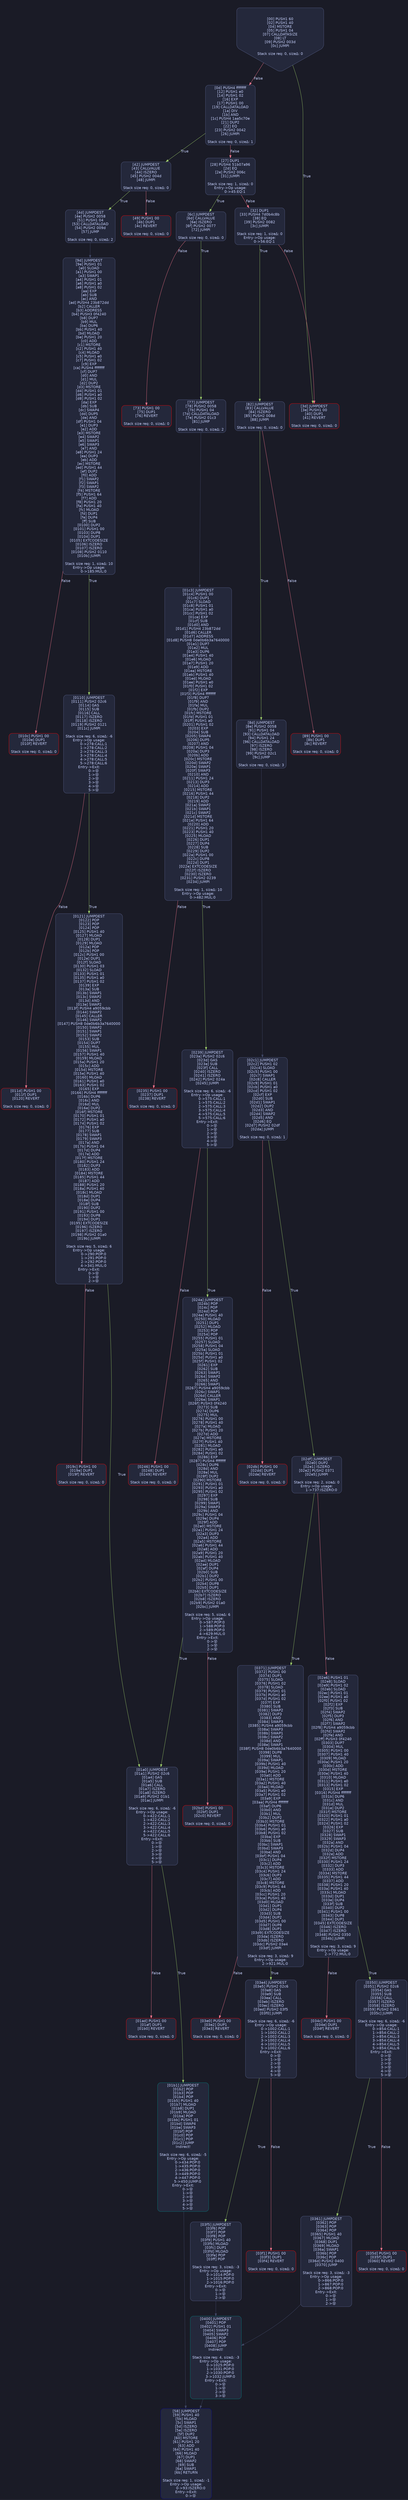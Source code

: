 digraph G {
    node [shape=box, style="filled, rounded", color="#565f89", fontcolor="#c0caf5", fontname="Helvetica", fillcolor="#24283b"];
    edge [color="#414868", fontcolor="#c0caf5", fontname="Helvetica"];
    bgcolor="#1a1b26";
    0 [ label = "[00] PUSH1 60
[02] PUSH1 40
[04] MSTORE
[05] PUSH1 04
[07] CALLDATASIZE
[08] LT
[09] PUSH2 003d
[0c] JUMPI

Stack size req: 0, sizeΔ: 0
" shape = invhouse]
    1 [ label = "[0d] PUSH4 ffffffff
[12] PUSH1 e0
[14] PUSH1 02
[16] EXP
[17] PUSH1 00
[19] CALLDATALOAD
[1a] DIV
[1b] AND
[1c] PUSH4 1aa5c70e
[21] DUP2
[22] EQ
[23] PUSH2 0042
[26] JUMPI

Stack size req: 0, sizeΔ: 1
"]
    2 [ label = "[27] DUP1
[28] PUSH4 51b07a96
[2d] EQ
[2e] PUSH2 006c
[31] JUMPI

Stack size req: 1, sizeΔ: 0
Entry->Op usage:
	0->45:EQ:1
"]
    3 [ label = "[32] DUP1
[33] PUSH4 7d0b4c8b
[38] EQ
[39] PUSH2 0082
[3c] JUMPI

Stack size req: 1, sizeΔ: 0
Entry->Op usage:
	0->56:EQ:1
"]
    4 [ label = "[3d] JUMPDEST
[3e] PUSH1 00
[40] DUP1
[41] REVERT

Stack size req: 0, sizeΔ: 0
" color = "red"]
    5 [ label = "[42] JUMPDEST
[43] CALLVALUE
[44] ISZERO
[45] PUSH2 004d
[48] JUMPI

Stack size req: 0, sizeΔ: 0
"]
    6 [ label = "[49] PUSH1 00
[4b] DUP1
[4c] REVERT

Stack size req: 0, sizeΔ: 0
" color = "red"]
    7 [ label = "[4d] JUMPDEST
[4e] PUSH2 0058
[51] PUSH1 04
[53] CALLDATALOAD
[54] PUSH2 009d
[57] JUMP

Stack size req: 0, sizeΔ: 2
"]
    8 [ label = "[58] JUMPDEST
[59] PUSH1 40
[5b] MLOAD
[5c] SWAP1
[5d] ISZERO
[5e] ISZERO
[5f] DUP2
[60] MSTORE
[61] PUSH1 20
[63] ADD
[64] PUSH1 40
[66] MLOAD
[67] DUP1
[68] SWAP2
[69] SUB
[6a] SWAP1
[6b] RETURN

Stack size req: 1, sizeΔ: -1
Entry->Op usage:
	0->93:ISZERO:0
Entry->Exit:
	0->😵
" color = "darkblue"]
    9 [ label = "[6c] JUMPDEST
[6d] CALLVALUE
[6e] ISZERO
[6f] PUSH2 0077
[72] JUMPI

Stack size req: 0, sizeΔ: 0
"]
    10 [ label = "[73] PUSH1 00
[75] DUP1
[76] REVERT

Stack size req: 0, sizeΔ: 0
" color = "red"]
    11 [ label = "[77] JUMPDEST
[78] PUSH2 0058
[7b] PUSH1 04
[7d] CALLDATALOAD
[7e] PUSH2 01c3
[81] JUMP

Stack size req: 0, sizeΔ: 2
"]
    12 [ label = "[82] JUMPDEST
[83] CALLVALUE
[84] ISZERO
[85] PUSH2 008d
[88] JUMPI

Stack size req: 0, sizeΔ: 0
"]
    13 [ label = "[89] PUSH1 00
[8b] DUP1
[8c] REVERT

Stack size req: 0, sizeΔ: 0
" color = "red"]
    14 [ label = "[8d] JUMPDEST
[8e] PUSH2 0058
[91] PUSH1 04
[93] CALLDATALOAD
[94] PUSH1 24
[96] CALLDATALOAD
[97] ISZERO
[98] ISZERO
[99] PUSH2 02c1
[9c] JUMP

Stack size req: 0, sizeΔ: 3
"]
    15 [ label = "[9d] JUMPDEST
[9e] PUSH1 01
[a0] SLOAD
[a1] PUSH1 00
[a3] SWAP1
[a4] PUSH1 01
[a6] PUSH1 a0
[a8] PUSH1 02
[aa] EXP
[ab] SUB
[ac] AND
[ad] PUSH4 23b872dd
[b2] CALLER
[b3] ADDRESS
[b4] PUSH3 0f4240
[b8] DUP7
[b9] MUL
[ba] DUP6
[bb] PUSH1 40
[bd] MLOAD
[be] PUSH1 20
[c0] ADD
[c1] MSTORE
[c2] PUSH1 40
[c4] MLOAD
[c5] PUSH1 e0
[c7] PUSH1 02
[c9] EXP
[ca] PUSH4 ffffffff
[cf] DUP7
[d0] AND
[d1] MUL
[d2] DUP2
[d3] MSTORE
[d4] PUSH1 01
[d6] PUSH1 a0
[d8] PUSH1 02
[da] EXP
[db] SUB
[dc] SWAP4
[dd] DUP5
[de] AND
[df] PUSH1 04
[e1] DUP3
[e2] ADD
[e3] MSTORE
[e4] SWAP2
[e5] SWAP1
[e6] SWAP3
[e7] AND
[e8] PUSH1 24
[ea] DUP3
[eb] ADD
[ec] MSTORE
[ed] PUSH1 44
[ef] DUP2
[f0] ADD
[f1] SWAP2
[f2] SWAP1
[f3] SWAP2
[f4] MSTORE
[f5] PUSH1 64
[f7] ADD
[f8] PUSH1 20
[fa] PUSH1 40
[fc] MLOAD
[fd] DUP1
[fe] DUP4
[ff] SUB
[0100] DUP2
[0101] PUSH1 00
[0103] DUP8
[0104] DUP1
[0105] EXTCODESIZE
[0106] ISZERO
[0107] ISZERO
[0108] PUSH2 0110
[010b] JUMPI

Stack size req: 1, sizeΔ: 10
Entry->Op usage:
	0->185:MUL:0
"]
    16 [ label = "[010c] PUSH1 00
[010e] DUP1
[010f] REVERT

Stack size req: 0, sizeΔ: 0
" color = "red"]
    17 [ label = "[0110] JUMPDEST
[0111] PUSH2 02c6
[0114] GAS
[0115] SUB
[0116] CALL
[0117] ISZERO
[0118] ISZERO
[0119] PUSH2 0121
[011c] JUMPI

Stack size req: 6, sizeΔ: -6
Entry->Op usage:
	0->278:CALL:1
	1->278:CALL:2
	2->278:CALL:3
	3->278:CALL:4
	4->278:CALL:5
	5->278:CALL:6
Entry->Exit:
	0->😵
	1->😵
	2->😵
	3->😵
	4->😵
	5->😵
"]
    18 [ label = "[011d] PUSH1 00
[011f] DUP1
[0120] REVERT

Stack size req: 0, sizeΔ: 0
" color = "red"]
    19 [ label = "[0121] JUMPDEST
[0122] POP
[0123] POP
[0124] POP
[0125] PUSH1 40
[0127] MLOAD
[0128] DUP1
[0129] MLOAD
[012a] POP
[012b] POP
[012c] PUSH1 00
[012e] DUP1
[012f] SLOAD
[0130] PUSH1 03
[0132] SLOAD
[0133] PUSH1 01
[0135] PUSH1 a0
[0137] PUSH1 02
[0139] EXP
[013a] SUB
[013b] SWAP1
[013c] SWAP2
[013d] AND
[013e] SWAP2
[013f] PUSH4 a9059cbb
[0144] SWAP2
[0145] CALLER
[0146] SWAP2
[0147] PUSH8 0de0b6b3a7640000
[0150] SWAP2
[0151] SWAP1
[0152] SWAP2
[0153] SUB
[0154] DUP7
[0155] MUL
[0156] SWAP1
[0157] PUSH1 40
[0159] MLOAD
[015a] PUSH1 20
[015c] ADD
[015d] MSTORE
[015e] PUSH1 40
[0160] MLOAD
[0161] PUSH1 e0
[0163] PUSH1 02
[0165] EXP
[0166] PUSH4 ffffffff
[016b] DUP6
[016c] AND
[016d] MUL
[016e] DUP2
[016f] MSTORE
[0170] PUSH1 01
[0172] PUSH1 a0
[0174] PUSH1 02
[0176] EXP
[0177] SUB
[0178] SWAP1
[0179] SWAP3
[017a] AND
[017b] PUSH1 04
[017d] DUP4
[017e] ADD
[017f] MSTORE
[0180] PUSH1 24
[0182] DUP3
[0183] ADD
[0184] MSTORE
[0185] PUSH1 44
[0187] ADD
[0188] PUSH1 20
[018a] PUSH1 40
[018c] MLOAD
[018d] DUP1
[018e] DUP4
[018f] SUB
[0190] DUP2
[0191] PUSH1 00
[0193] DUP8
[0194] DUP1
[0195] EXTCODESIZE
[0196] ISZERO
[0197] ISZERO
[0198] PUSH2 01a0
[019b] JUMPI

Stack size req: 5, sizeΔ: 6
Entry->Op usage:
	0->290:POP:0
	1->291:POP:0
	2->292:POP:0
	4->341:MUL:0
Entry->Exit:
	0->😵
	1->😵
	2->😵
"]
    20 [ label = "[019c] PUSH1 00
[019e] DUP1
[019f] REVERT

Stack size req: 0, sizeΔ: 0
" color = "red"]
    21 [ label = "[01a0] JUMPDEST
[01a1] PUSH2 02c6
[01a4] GAS
[01a5] SUB
[01a6] CALL
[01a7] ISZERO
[01a8] ISZERO
[01a9] PUSH2 01b1
[01ac] JUMPI

Stack size req: 6, sizeΔ: -6
Entry->Op usage:
	0->422:CALL:1
	1->422:CALL:2
	2->422:CALL:3
	3->422:CALL:4
	4->422:CALL:5
	5->422:CALL:6
Entry->Exit:
	0->😵
	1->😵
	2->😵
	3->😵
	4->😵
	5->😵
"]
    22 [ label = "[01ad] PUSH1 00
[01af] DUP1
[01b0] REVERT

Stack size req: 0, sizeΔ: 0
" color = "red"]
    23 [ label = "[01b1] JUMPDEST
[01b2] POP
[01b3] POP
[01b4] POP
[01b5] PUSH1 40
[01b7] MLOAD
[01b8] DUP1
[01b9] MLOAD
[01ba] POP
[01bb] PUSH1 01
[01bd] SWAP4
[01be] SWAP3
[01bf] POP
[01c0] POP
[01c1] POP
[01c2] JUMP
Indirect!

Stack size req: 6, sizeΔ: -5
Entry->Op usage:
	0->434:POP:0
	1->435:POP:0
	2->436:POP:0
	3->449:POP:0
	4->447:POP:0
	5->450:JUMP:0
Entry->Exit:
	0->😵
	1->😵
	2->😵
	3->😵
	4->😵
	5->😵
" color = "teal"]
    24 [ label = "[01c3] JUMPDEST
[01c4] PUSH1 00
[01c6] DUP1
[01c7] SLOAD
[01c8] PUSH1 01
[01ca] PUSH1 a0
[01cc] PUSH1 02
[01ce] EXP
[01cf] SUB
[01d0] AND
[01d1] PUSH4 23b872dd
[01d6] CALLER
[01d7] ADDRESS
[01d8] PUSH8 0de0b6b3a7640000
[01e1] DUP7
[01e2] MUL
[01e3] DUP6
[01e4] PUSH1 40
[01e6] MLOAD
[01e7] PUSH1 20
[01e9] ADD
[01ea] MSTORE
[01eb] PUSH1 40
[01ed] MLOAD
[01ee] PUSH1 e0
[01f0] PUSH1 02
[01f2] EXP
[01f3] PUSH4 ffffffff
[01f8] DUP7
[01f9] AND
[01fa] MUL
[01fb] DUP2
[01fc] MSTORE
[01fd] PUSH1 01
[01ff] PUSH1 a0
[0201] PUSH1 02
[0203] EXP
[0204] SUB
[0205] SWAP4
[0206] DUP5
[0207] AND
[0208] PUSH1 04
[020a] DUP3
[020b] ADD
[020c] MSTORE
[020d] SWAP2
[020e] SWAP1
[020f] SWAP3
[0210] AND
[0211] PUSH1 24
[0213] DUP3
[0214] ADD
[0215] MSTORE
[0216] PUSH1 44
[0218] DUP2
[0219] ADD
[021a] SWAP2
[021b] SWAP1
[021c] SWAP2
[021d] MSTORE
[021e] PUSH1 64
[0220] ADD
[0221] PUSH1 20
[0223] PUSH1 40
[0225] MLOAD
[0226] DUP1
[0227] DUP4
[0228] SUB
[0229] DUP2
[022a] PUSH1 00
[022c] DUP8
[022d] DUP1
[022e] EXTCODESIZE
[022f] ISZERO
[0230] ISZERO
[0231] PUSH2 0239
[0234] JUMPI

Stack size req: 1, sizeΔ: 10
Entry->Op usage:
	0->482:MUL:0
"]
    25 [ label = "[0235] PUSH1 00
[0237] DUP1
[0238] REVERT

Stack size req: 0, sizeΔ: 0
" color = "red"]
    26 [ label = "[0239] JUMPDEST
[023a] PUSH2 02c6
[023d] GAS
[023e] SUB
[023f] CALL
[0240] ISZERO
[0241] ISZERO
[0242] PUSH2 024a
[0245] JUMPI

Stack size req: 6, sizeΔ: -6
Entry->Op usage:
	0->575:CALL:1
	1->575:CALL:2
	2->575:CALL:3
	3->575:CALL:4
	4->575:CALL:5
	5->575:CALL:6
Entry->Exit:
	0->😵
	1->😵
	2->😵
	3->😵
	4->😵
	5->😵
"]
    27 [ label = "[0246] PUSH1 00
[0248] DUP1
[0249] REVERT

Stack size req: 0, sizeΔ: 0
" color = "red"]
    28 [ label = "[024a] JUMPDEST
[024b] POP
[024c] POP
[024d] POP
[024e] PUSH1 40
[0250] MLOAD
[0251] DUP1
[0252] MLOAD
[0253] POP
[0254] POP
[0255] PUSH1 01
[0257] SLOAD
[0258] PUSH1 04
[025a] SLOAD
[025b] PUSH1 01
[025d] PUSH1 a0
[025f] PUSH1 02
[0261] EXP
[0262] SUB
[0263] SWAP1
[0264] SWAP2
[0265] AND
[0266] SWAP1
[0267] PUSH4 a9059cbb
[026c] SWAP1
[026d] CALLER
[026e] SWAP1
[026f] PUSH3 0f4240
[0273] SUB
[0274] DUP6
[0275] MUL
[0276] PUSH1 00
[0278] PUSH1 40
[027a] MLOAD
[027b] PUSH1 20
[027d] ADD
[027e] MSTORE
[027f] PUSH1 40
[0281] MLOAD
[0282] PUSH1 e0
[0284] PUSH1 02
[0286] EXP
[0287] PUSH4 ffffffff
[028c] DUP6
[028d] AND
[028e] MUL
[028f] DUP2
[0290] MSTORE
[0291] PUSH1 01
[0293] PUSH1 a0
[0295] PUSH1 02
[0297] EXP
[0298] SUB
[0299] SWAP1
[029a] SWAP3
[029b] AND
[029c] PUSH1 04
[029e] DUP4
[029f] ADD
[02a0] MSTORE
[02a1] PUSH1 24
[02a3] DUP3
[02a4] ADD
[02a5] MSTORE
[02a6] PUSH1 44
[02a8] ADD
[02a9] PUSH1 20
[02ab] PUSH1 40
[02ad] MLOAD
[02ae] DUP1
[02af] DUP4
[02b0] SUB
[02b1] DUP2
[02b2] PUSH1 00
[02b4] DUP8
[02b5] DUP1
[02b6] EXTCODESIZE
[02b7] ISZERO
[02b8] ISZERO
[02b9] PUSH2 01a0
[02bc] JUMPI

Stack size req: 5, sizeΔ: 6
Entry->Op usage:
	0->587:POP:0
	1->588:POP:0
	2->589:POP:0
	4->629:MUL:0
Entry->Exit:
	0->😵
	1->😵
	2->😵
"]
    29 [ label = "[02bd] PUSH1 00
[02bf] DUP1
[02c0] REVERT

Stack size req: 0, sizeΔ: 0
" color = "red"]
    30 [ label = "[02c1] JUMPDEST
[02c2] PUSH1 02
[02c4] SLOAD
[02c5] PUSH1 00
[02c7] SWAP1
[02c8] CALLER
[02c9] PUSH1 01
[02cb] PUSH1 a0
[02cd] PUSH1 02
[02cf] EXP
[02d0] SUB
[02d1] SWAP1
[02d2] DUP2
[02d3] AND
[02d4] SWAP2
[02d5] AND
[02d6] EQ
[02d7] PUSH2 02df
[02da] JUMPI

Stack size req: 0, sizeΔ: 1
"]
    31 [ label = "[02db] PUSH1 00
[02dd] DUP1
[02de] REVERT

Stack size req: 0, sizeΔ: 0
" color = "red"]
    32 [ label = "[02df] JUMPDEST
[02e0] DUP2
[02e1] ISZERO
[02e2] PUSH2 0371
[02e5] JUMPI

Stack size req: 2, sizeΔ: 0
Entry->Op usage:
	1->737:ISZERO:0
"]
    33 [ label = "[02e6] PUSH1 01
[02e8] SLOAD
[02e9] PUSH1 02
[02eb] SLOAD
[02ec] PUSH1 01
[02ee] PUSH1 a0
[02f0] PUSH1 02
[02f2] EXP
[02f3] SUB
[02f4] SWAP2
[02f5] DUP3
[02f6] AND
[02f7] SWAP2
[02f8] PUSH4 a9059cbb
[02fd] SWAP2
[02fe] AND
[02ff] PUSH3 0f4240
[0303] DUP7
[0304] MUL
[0305] PUSH1 00
[0307] PUSH1 40
[0309] MLOAD
[030a] PUSH1 20
[030c] ADD
[030d] MSTORE
[030e] PUSH1 40
[0310] MLOAD
[0311] PUSH1 e0
[0313] PUSH1 02
[0315] EXP
[0316] PUSH4 ffffffff
[031b] DUP6
[031c] AND
[031d] MUL
[031e] DUP2
[031f] MSTORE
[0320] PUSH1 01
[0322] PUSH1 a0
[0324] PUSH1 02
[0326] EXP
[0327] SUB
[0328] SWAP1
[0329] SWAP3
[032a] AND
[032b] PUSH1 04
[032d] DUP4
[032e] ADD
[032f] MSTORE
[0330] PUSH1 24
[0332] DUP3
[0333] ADD
[0334] MSTORE
[0335] PUSH1 44
[0337] ADD
[0338] PUSH1 20
[033a] PUSH1 40
[033c] MLOAD
[033d] DUP1
[033e] DUP4
[033f] SUB
[0340] DUP2
[0341] PUSH1 00
[0343] DUP8
[0344] DUP1
[0345] EXTCODESIZE
[0346] ISZERO
[0347] ISZERO
[0348] PUSH2 0350
[034b] JUMPI

Stack size req: 3, sizeΔ: 9
Entry->Op usage:
	2->772:MUL:0
"]
    34 [ label = "[034c] PUSH1 00
[034e] DUP1
[034f] REVERT

Stack size req: 0, sizeΔ: 0
" color = "red"]
    35 [ label = "[0350] JUMPDEST
[0351] PUSH2 02c6
[0354] GAS
[0355] SUB
[0356] CALL
[0357] ISZERO
[0358] ISZERO
[0359] PUSH2 0361
[035c] JUMPI

Stack size req: 6, sizeΔ: -6
Entry->Op usage:
	0->854:CALL:1
	1->854:CALL:2
	2->854:CALL:3
	3->854:CALL:4
	4->854:CALL:5
	5->854:CALL:6
Entry->Exit:
	0->😵
	1->😵
	2->😵
	3->😵
	4->😵
	5->😵
"]
    36 [ label = "[035d] PUSH1 00
[035f] DUP1
[0360] REVERT

Stack size req: 0, sizeΔ: 0
" color = "red"]
    37 [ label = "[0361] JUMPDEST
[0362] POP
[0363] POP
[0364] POP
[0365] PUSH1 40
[0367] MLOAD
[0368] DUP1
[0369] MLOAD
[036a] SWAP1
[036b] POP
[036c] POP
[036d] PUSH2 0400
[0370] JUMP

Stack size req: 3, sizeΔ: -3
Entry->Op usage:
	0->866:POP:0
	1->867:POP:0
	2->868:POP:0
Entry->Exit:
	0->😵
	1->😵
	2->😵
"]
    38 [ label = "[0371] JUMPDEST
[0372] PUSH1 00
[0374] DUP1
[0375] SLOAD
[0376] PUSH1 02
[0378] SLOAD
[0379] PUSH1 01
[037b] PUSH1 a0
[037d] PUSH1 02
[037f] EXP
[0380] SUB
[0381] SWAP2
[0382] DUP3
[0383] AND
[0384] SWAP3
[0385] PUSH4 a9059cbb
[038a] SWAP3
[038b] SWAP1
[038c] SWAP2
[038d] AND
[038e] SWAP1
[038f] PUSH8 0de0b6b3a7640000
[0398] DUP8
[0399] MUL
[039a] SWAP1
[039b] PUSH1 40
[039d] MLOAD
[039e] PUSH1 20
[03a0] ADD
[03a1] MSTORE
[03a2] PUSH1 40
[03a4] MLOAD
[03a5] PUSH1 e0
[03a7] PUSH1 02
[03a9] EXP
[03aa] PUSH4 ffffffff
[03af] DUP6
[03b0] AND
[03b1] MUL
[03b2] DUP2
[03b3] MSTORE
[03b4] PUSH1 01
[03b6] PUSH1 a0
[03b8] PUSH1 02
[03ba] EXP
[03bb] SUB
[03bc] SWAP1
[03bd] SWAP3
[03be] AND
[03bf] PUSH1 04
[03c1] DUP4
[03c2] ADD
[03c3] MSTORE
[03c4] PUSH1 24
[03c6] DUP3
[03c7] ADD
[03c8] MSTORE
[03c9] PUSH1 44
[03cb] ADD
[03cc] PUSH1 20
[03ce] PUSH1 40
[03d0] MLOAD
[03d1] DUP1
[03d2] DUP4
[03d3] SUB
[03d4] DUP2
[03d5] PUSH1 00
[03d7] DUP8
[03d8] DUP1
[03d9] EXTCODESIZE
[03da] ISZERO
[03db] ISZERO
[03dc] PUSH2 03e4
[03df] JUMPI

Stack size req: 3, sizeΔ: 9
Entry->Op usage:
	2->921:MUL:0
"]
    39 [ label = "[03e0] PUSH1 00
[03e2] DUP1
[03e3] REVERT

Stack size req: 0, sizeΔ: 0
" color = "red"]
    40 [ label = "[03e4] JUMPDEST
[03e5] PUSH2 02c6
[03e8] GAS
[03e9] SUB
[03ea] CALL
[03eb] ISZERO
[03ec] ISZERO
[03ed] PUSH2 03f5
[03f0] JUMPI

Stack size req: 6, sizeΔ: -6
Entry->Op usage:
	0->1002:CALL:1
	1->1002:CALL:2
	2->1002:CALL:3
	3->1002:CALL:4
	4->1002:CALL:5
	5->1002:CALL:6
Entry->Exit:
	0->😵
	1->😵
	2->😵
	3->😵
	4->😵
	5->😵
"]
    41 [ label = "[03f1] PUSH1 00
[03f3] DUP1
[03f4] REVERT

Stack size req: 0, sizeΔ: 0
" color = "red"]
    42 [ label = "[03f5] JUMPDEST
[03f6] POP
[03f7] POP
[03f8] POP
[03f9] PUSH1 40
[03fb] MLOAD
[03fc] DUP1
[03fd] MLOAD
[03fe] POP
[03ff] POP

Stack size req: 3, sizeΔ: -3
Entry->Op usage:
	0->1014:POP:0
	1->1015:POP:0
	2->1016:POP:0
Entry->Exit:
	0->😵
	1->😵
	2->😵
"]
    43 [ label = "[0400] JUMPDEST
[0401] POP
[0402] PUSH1 01
[0404] SWAP3
[0405] SWAP2
[0406] POP
[0407] POP
[0408] JUMP
Indirect!

Stack size req: 4, sizeΔ: -3
Entry->Op usage:
	0->1025:POP:0
	1->1031:POP:0
	2->1030:POP:0
	3->1032:JUMP:0
Entry->Exit:
	0->😵
	1->😵
	2->😵
	3->😵
" color = "teal"]
    0 -> 1 [ label = "False" color = "#f7768e"]
    0 -> 4 [ label = "True" color = "#9ece6a"]
    1 -> 2 [ label = "False" color = "#f7768e"]
    1 -> 5 [ label = "True" color = "#9ece6a"]
    2 -> 3 [ label = "False" color = "#f7768e"]
    2 -> 9 [ label = "True" color = "#9ece6a"]
    3 -> 4 [ label = "False" color = "#f7768e"]
    3 -> 12 [ label = "True" color = "#9ece6a"]
    5 -> 6 [ label = "False" color = "#f7768e"]
    5 -> 7 [ label = "True" color = "#9ece6a"]
    7 -> 15 [ ]
    9 -> 10 [ label = "False" color = "#f7768e"]
    9 -> 11 [ label = "True" color = "#9ece6a"]
    11 -> 24 [ ]
    12 -> 13 [ label = "False" color = "#f7768e"]
    12 -> 14 [ label = "True" color = "#9ece6a"]
    14 -> 30 [ ]
    15 -> 16 [ label = "False" color = "#f7768e"]
    15 -> 17 [ label = "True" color = "#9ece6a"]
    17 -> 18 [ label = "False" color = "#f7768e"]
    17 -> 19 [ label = "True" color = "#9ece6a"]
    19 -> 20 [ label = "False" color = "#f7768e"]
    19 -> 21 [ label = "True" color = "#9ece6a"]
    21 -> 22 [ label = "False" color = "#f7768e"]
    21 -> 23 [ label = "True" color = "#9ece6a"]
    24 -> 25 [ label = "False" color = "#f7768e"]
    24 -> 26 [ label = "True" color = "#9ece6a"]
    26 -> 27 [ label = "False" color = "#f7768e"]
    26 -> 28 [ label = "True" color = "#9ece6a"]
    28 -> 29 [ label = "False" color = "#f7768e"]
    28 -> 21 [ label = "True" color = "#9ece6a"]
    30 -> 31 [ label = "False" color = "#f7768e"]
    30 -> 32 [ label = "True" color = "#9ece6a"]
    32 -> 33 [ label = "False" color = "#f7768e"]
    32 -> 38 [ label = "True" color = "#9ece6a"]
    33 -> 34 [ label = "False" color = "#f7768e"]
    33 -> 35 [ label = "True" color = "#9ece6a"]
    35 -> 36 [ label = "False" color = "#f7768e"]
    35 -> 37 [ label = "True" color = "#9ece6a"]
    37 -> 43 [ ]
    38 -> 39 [ label = "False" color = "#f7768e"]
    38 -> 40 [ label = "True" color = "#9ece6a"]
    40 -> 41 [ label = "False" color = "#f7768e"]
    40 -> 42 [ label = "True" color = "#9ece6a"]
    42 -> 43 [ ]
    23 -> 8 [ ]
    43 -> 8 [ ]

}
